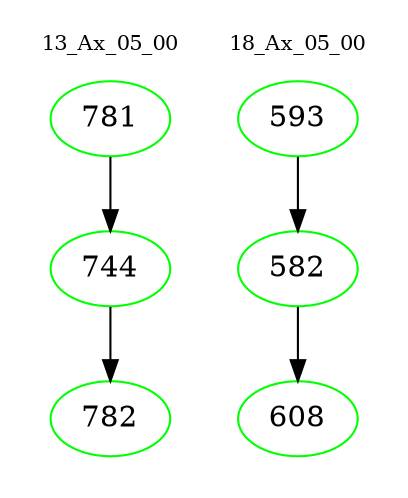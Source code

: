 digraph{
subgraph cluster_0 {
color = white
label = "13_Ax_05_00";
fontsize=10;
T0_781 [label="781", color="green"]
T0_781 -> T0_744 [color="black"]
T0_744 [label="744", color="green"]
T0_744 -> T0_782 [color="black"]
T0_782 [label="782", color="green"]
}
subgraph cluster_1 {
color = white
label = "18_Ax_05_00";
fontsize=10;
T1_593 [label="593", color="green"]
T1_593 -> T1_582 [color="black"]
T1_582 [label="582", color="green"]
T1_582 -> T1_608 [color="black"]
T1_608 [label="608", color="green"]
}
}
